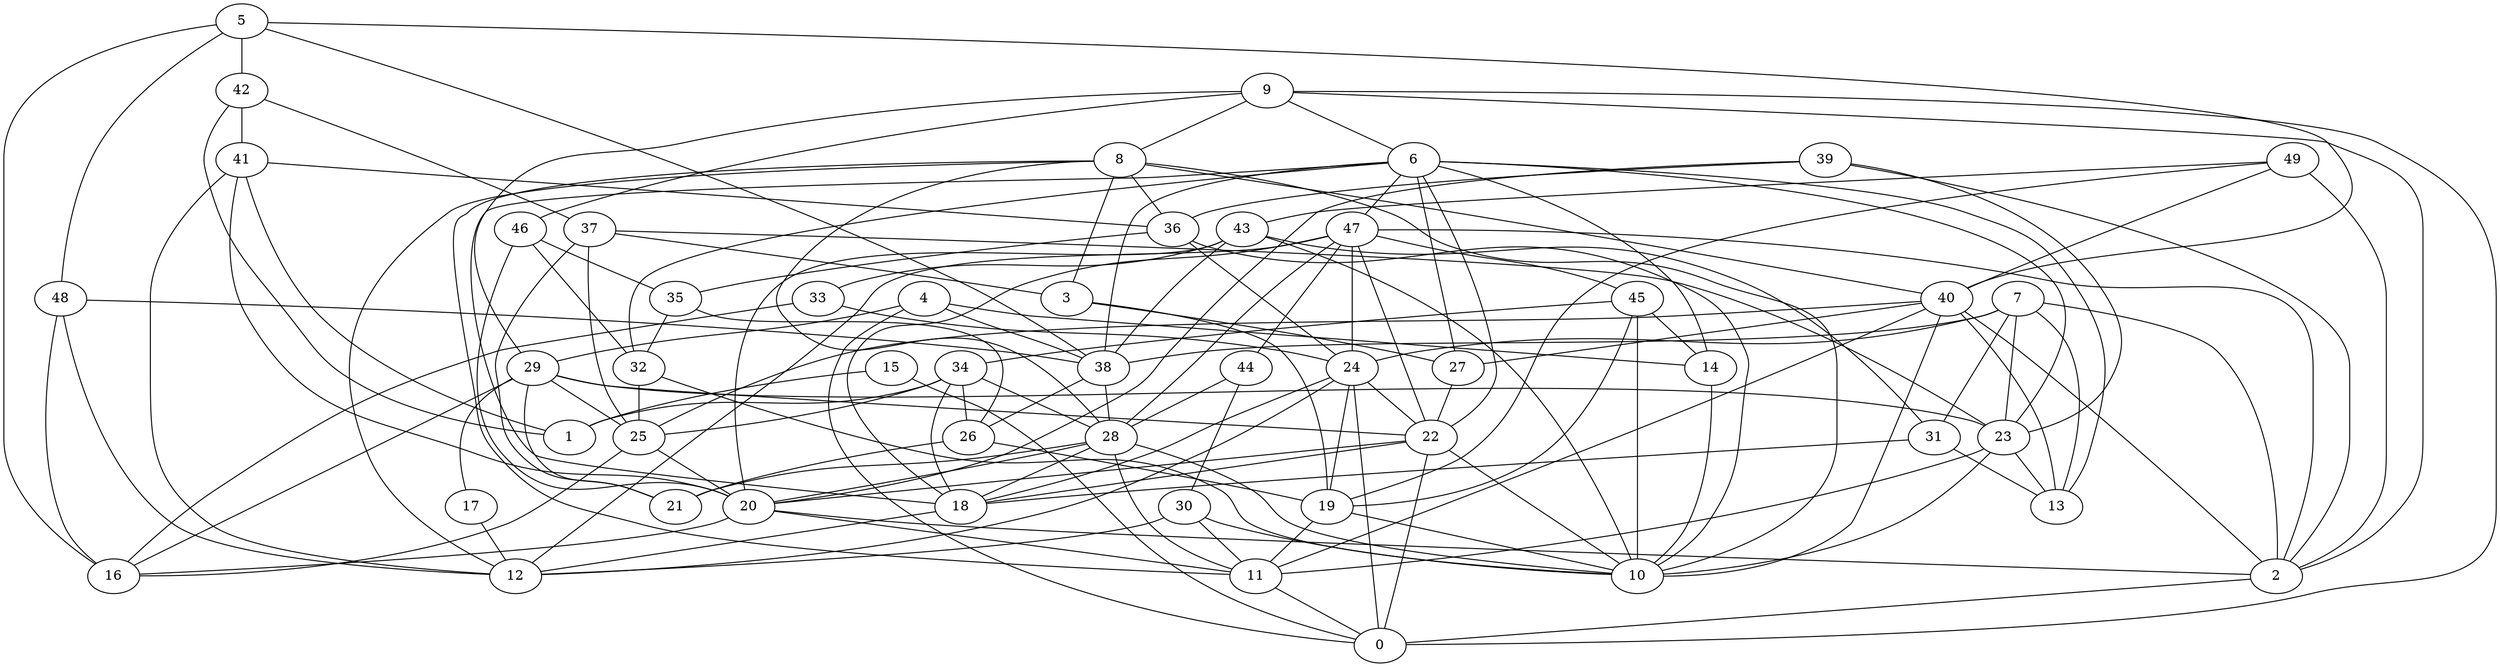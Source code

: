 digraph GG_graph {

subgraph G_graph {
edge [color = black]
"31" -> "13" [dir = none]
"4" -> "29" [dir = none]
"33" -> "24" [dir = none]
"29" -> "17" [dir = none]
"15" -> "1" [dir = none]
"15" -> "0" [dir = none]
"43" -> "38" [dir = none]
"25" -> "20" [dir = none]
"2" -> "0" [dir = none]
"37" -> "3" [dir = none]
"37" -> "21" [dir = none]
"37" -> "23" [dir = none]
"39" -> "2" [dir = none]
"48" -> "12" [dir = none]
"47" -> "44" [dir = none]
"47" -> "12" [dir = none]
"47" -> "18" [dir = none]
"28" -> "10" [dir = none]
"28" -> "11" [dir = none]
"46" -> "35" [dir = none]
"46" -> "32" [dir = none]
"17" -> "12" [dir = none]
"38" -> "26" [dir = none]
"38" -> "28" [dir = none]
"45" -> "34" [dir = none]
"30" -> "11" [dir = none]
"6" -> "13" [dir = none]
"6" -> "27" [dir = none]
"6" -> "14" [dir = none]
"6" -> "38" [dir = none]
"6" -> "32" [dir = none]
"6" -> "18" [dir = none]
"6" -> "22" [dir = none]
"6" -> "23" [dir = none]
"9" -> "8" [dir = none]
"9" -> "2" [dir = none]
"7" -> "24" [dir = none]
"7" -> "2" [dir = none]
"7" -> "23" [dir = none]
"49" -> "19" [dir = none]
"49" -> "2" [dir = none]
"42" -> "41" [dir = none]
"5" -> "16" [dir = none]
"5" -> "40" [dir = none]
"5" -> "42" [dir = none]
"5" -> "38" [dir = none]
"20" -> "11" [dir = none]
"34" -> "28" [dir = none]
"36" -> "10" [dir = none]
"41" -> "36" [dir = none]
"40" -> "27" [dir = none]
"6" -> "47" [dir = none]
"40" -> "2" [dir = none]
"29" -> "16" [dir = none]
"41" -> "12" [dir = none]
"29" -> "22" [dir = none]
"5" -> "48" [dir = none]
"29" -> "21" [dir = none]
"7" -> "38" [dir = none]
"3" -> "19" [dir = none]
"40" -> "10" [dir = none]
"31" -> "18" [dir = none]
"41" -> "1" [dir = none]
"19" -> "10" [dir = none]
"47" -> "28" [dir = none]
"4" -> "14" [dir = none]
"18" -> "12" [dir = none]
"35" -> "32" [dir = none]
"14" -> "10" [dir = none]
"8" -> "3" [dir = none]
"35" -> "26" [dir = none]
"45" -> "10" [dir = none]
"43" -> "20" [dir = none]
"34" -> "26" [dir = none]
"34" -> "25" [dir = none]
"23" -> "11" [dir = none]
"42" -> "1" [dir = none]
"23" -> "13" [dir = none]
"3" -> "27" [dir = none]
"43" -> "31" [dir = none]
"34" -> "18" [dir = none]
"24" -> "18" [dir = none]
"39" -> "23" [dir = none]
"8" -> "40" [dir = none]
"48" -> "16" [dir = none]
"47" -> "2" [dir = none]
"26" -> "21" [dir = none]
"40" -> "25" [dir = none]
"8" -> "11" [dir = none]
"8" -> "12" [dir = none]
"4" -> "0" [dir = none]
"43" -> "33" [dir = none]
"26" -> "19" [dir = none]
"36" -> "35" [dir = none]
"39" -> "36" [dir = none]
"34" -> "1" [dir = none]
"28" -> "21" [dir = none]
"8" -> "28" [dir = none]
"42" -> "37" [dir = none]
"47" -> "22" [dir = none]
"39" -> "20" [dir = none]
"46" -> "20" [dir = none]
"24" -> "0" [dir = none]
"11" -> "0" [dir = none]
"27" -> "22" [dir = none]
"32" -> "10" [dir = none]
"8" -> "10" [dir = none]
"22" -> "0" [dir = none]
"7" -> "31" [dir = none]
"49" -> "43" [dir = none]
"9" -> "46" [dir = none]
"4" -> "38" [dir = none]
"19" -> "11" [dir = none]
"40" -> "11" [dir = none]
"47" -> "45" [dir = none]
"30" -> "12" [dir = none]
"28" -> "18" [dir = none]
"23" -> "10" [dir = none]
"22" -> "18" [dir = none]
"40" -> "13" [dir = none]
"29" -> "25" [dir = none]
"43" -> "10" [dir = none]
"28" -> "20" [dir = none]
"9" -> "0" [dir = none]
"47" -> "24" [dir = none]
"32" -> "25" [dir = none]
"49" -> "40" [dir = none]
"44" -> "28" [dir = none]
"24" -> "12" [dir = none]
"24" -> "22" [dir = none]
"45" -> "14" [dir = none]
"44" -> "30" [dir = none]
"22" -> "20" [dir = none]
"33" -> "16" [dir = none]
"48" -> "38" [dir = none]
"7" -> "13" [dir = none]
"24" -> "19" [dir = none]
"37" -> "25" [dir = none]
"20" -> "2" [dir = none]
"22" -> "10" [dir = none]
"20" -> "16" [dir = none]
"9" -> "29" [dir = none]
"41" -> "20" [dir = none]
"29" -> "23" [dir = none]
"30" -> "10" [dir = none]
"9" -> "6" [dir = none]
"36" -> "24" [dir = none]
"25" -> "16" [dir = none]
"45" -> "19" [dir = none]
"8" -> "36" [dir = none]
}

}
